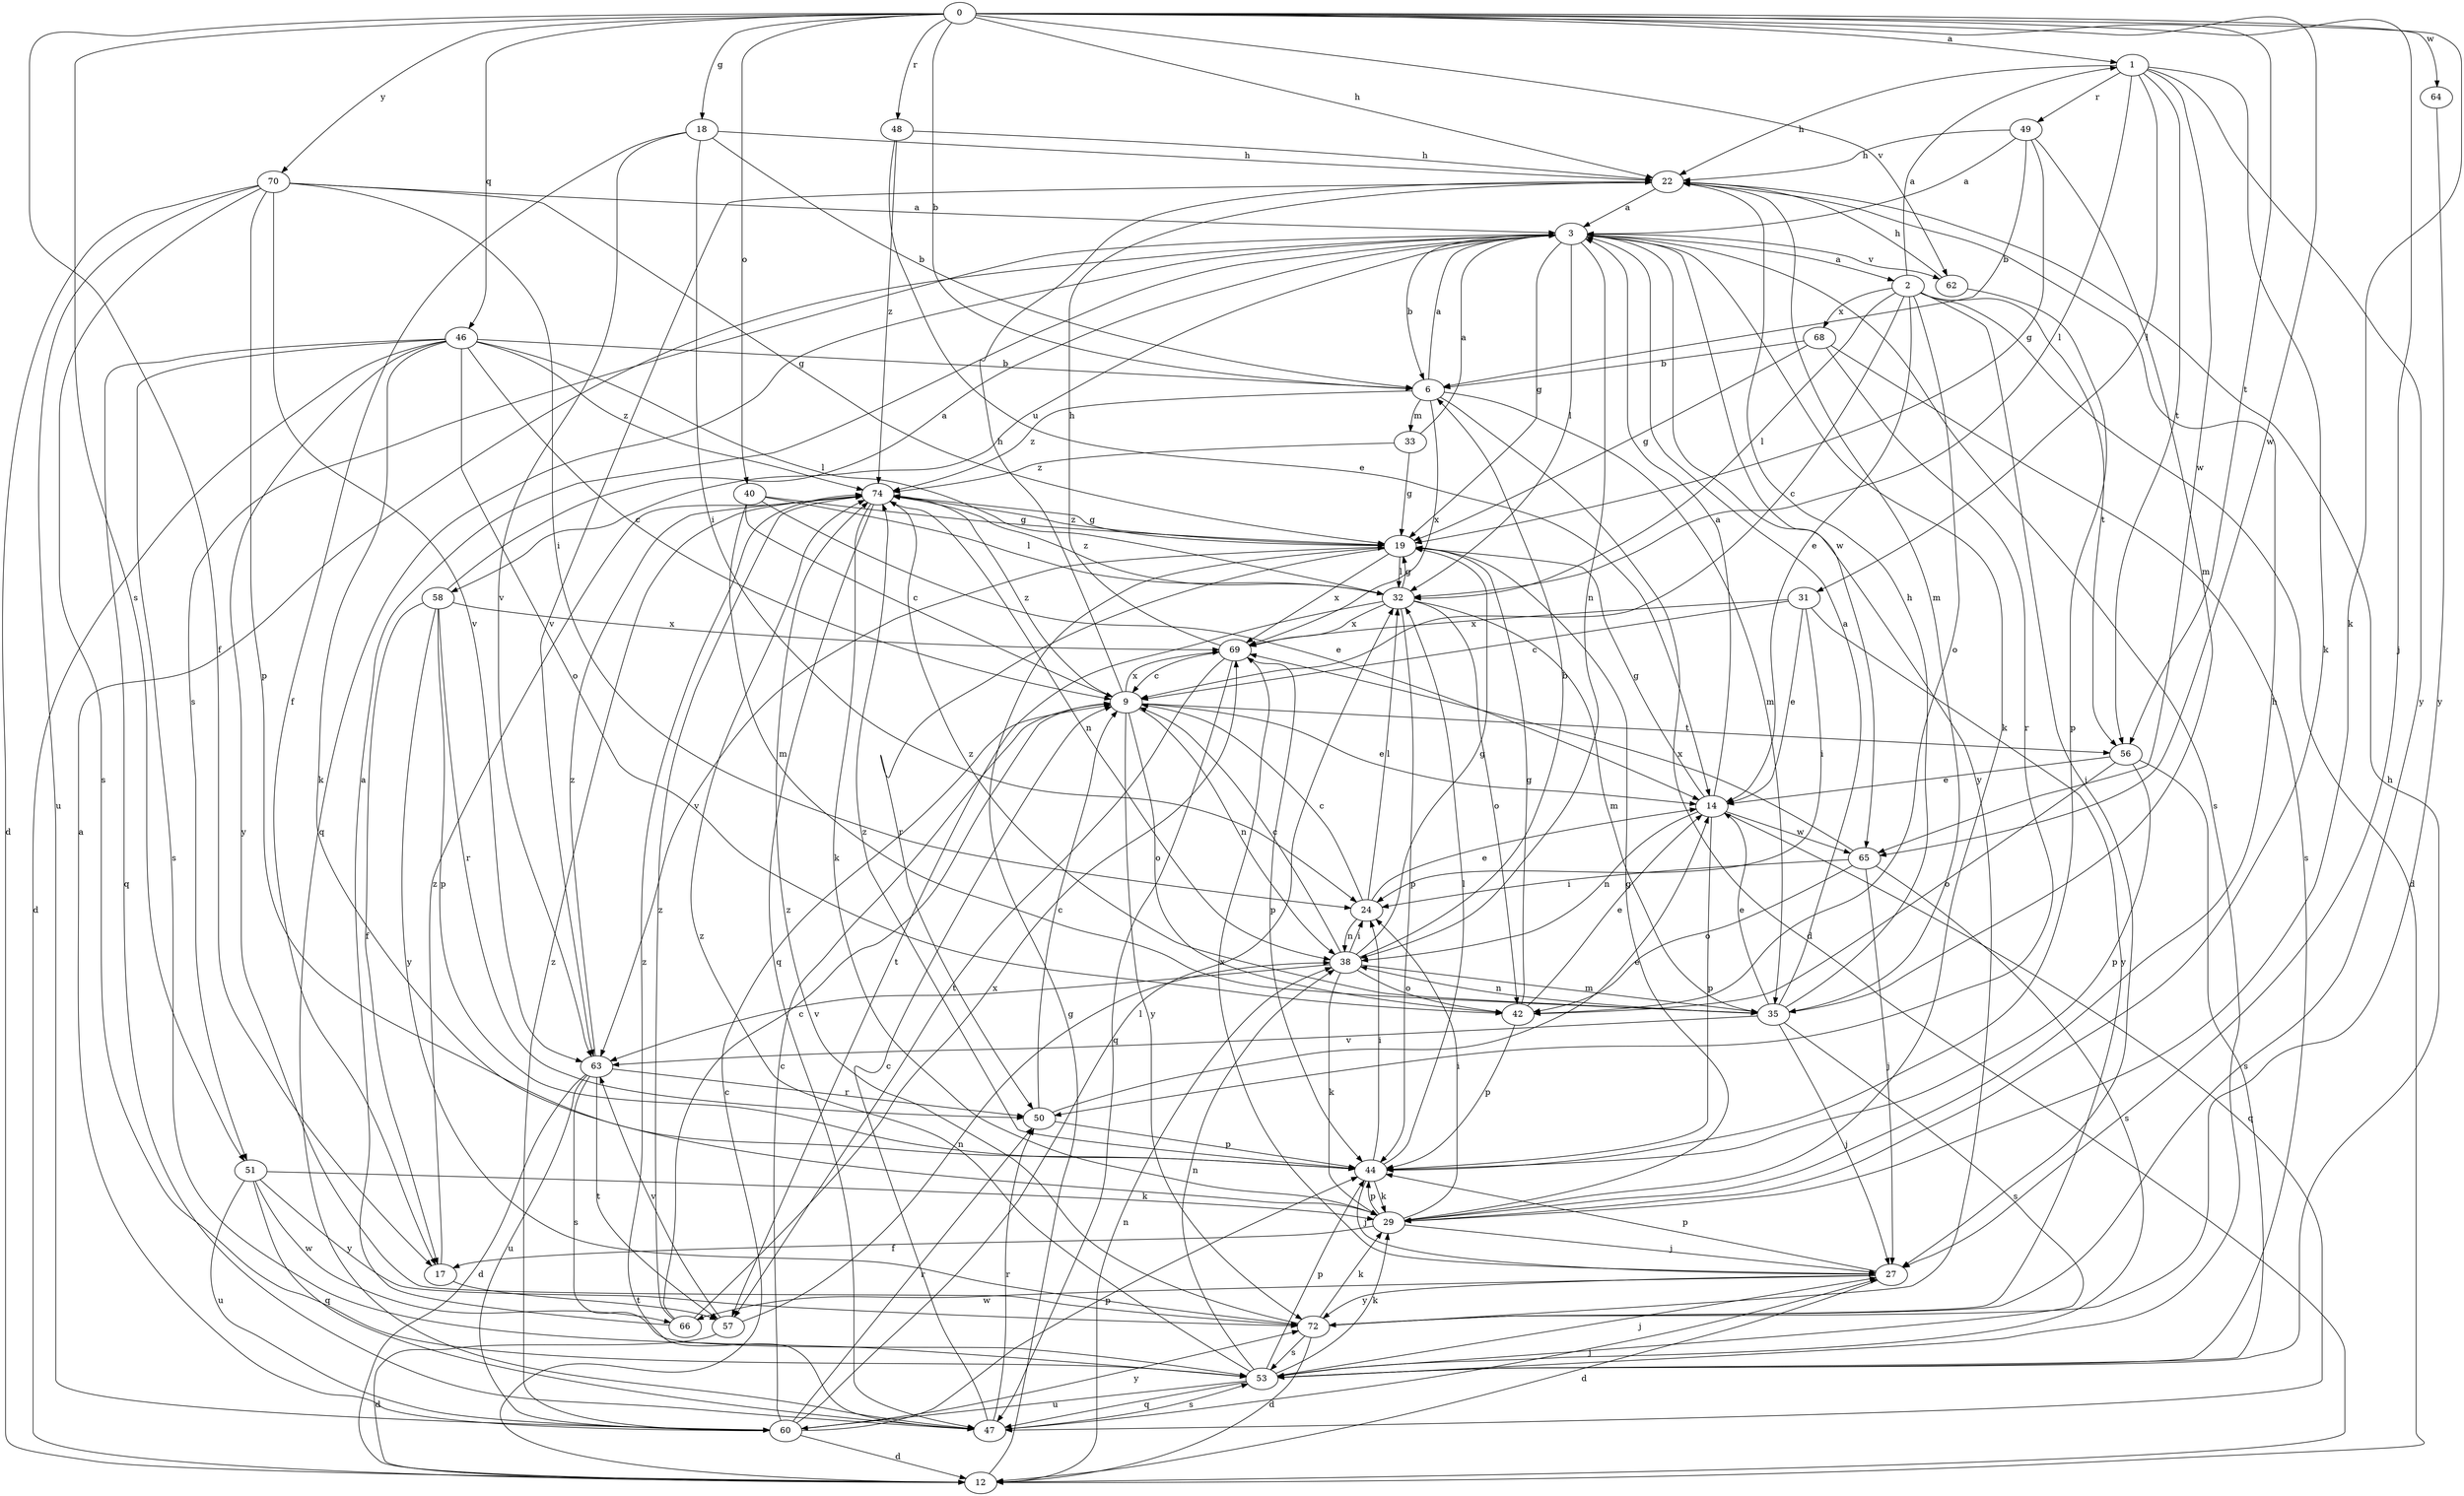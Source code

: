 strict digraph  {
0;
1;
2;
3;
6;
9;
12;
14;
17;
18;
19;
22;
24;
27;
29;
31;
32;
33;
35;
38;
40;
42;
44;
46;
47;
48;
49;
50;
51;
53;
56;
57;
58;
60;
62;
63;
64;
65;
66;
68;
69;
70;
72;
74;
0 -> 1  [label=a];
0 -> 6  [label=b];
0 -> 17  [label=f];
0 -> 18  [label=g];
0 -> 22  [label=h];
0 -> 27  [label=j];
0 -> 29  [label=k];
0 -> 40  [label=o];
0 -> 46  [label=q];
0 -> 48  [label=r];
0 -> 51  [label=s];
0 -> 56  [label=t];
0 -> 62  [label=v];
0 -> 64  [label=w];
0 -> 65  [label=w];
0 -> 70  [label=y];
1 -> 22  [label=h];
1 -> 29  [label=k];
1 -> 31  [label=l];
1 -> 32  [label=l];
1 -> 49  [label=r];
1 -> 56  [label=t];
1 -> 65  [label=w];
1 -> 72  [label=y];
2 -> 1  [label=a];
2 -> 9  [label=c];
2 -> 12  [label=d];
2 -> 14  [label=e];
2 -> 27  [label=j];
2 -> 32  [label=l];
2 -> 42  [label=o];
2 -> 56  [label=t];
2 -> 68  [label=x];
3 -> 2  [label=a];
3 -> 6  [label=b];
3 -> 19  [label=g];
3 -> 29  [label=k];
3 -> 32  [label=l];
3 -> 38  [label=n];
3 -> 47  [label=q];
3 -> 51  [label=s];
3 -> 53  [label=s];
3 -> 58  [label=u];
3 -> 62  [label=v];
3 -> 65  [label=w];
3 -> 72  [label=y];
6 -> 3  [label=a];
6 -> 12  [label=d];
6 -> 33  [label=m];
6 -> 35  [label=m];
6 -> 69  [label=x];
6 -> 74  [label=z];
9 -> 14  [label=e];
9 -> 22  [label=h];
9 -> 38  [label=n];
9 -> 42  [label=o];
9 -> 56  [label=t];
9 -> 69  [label=x];
9 -> 72  [label=y];
9 -> 74  [label=z];
12 -> 9  [label=c];
12 -> 19  [label=g];
12 -> 38  [label=n];
14 -> 3  [label=a];
14 -> 19  [label=g];
14 -> 38  [label=n];
14 -> 44  [label=p];
14 -> 47  [label=q];
14 -> 65  [label=w];
17 -> 57  [label=t];
17 -> 74  [label=z];
18 -> 6  [label=b];
18 -> 17  [label=f];
18 -> 22  [label=h];
18 -> 24  [label=i];
18 -> 63  [label=v];
19 -> 32  [label=l];
19 -> 50  [label=r];
19 -> 63  [label=v];
19 -> 69  [label=x];
19 -> 74  [label=z];
22 -> 3  [label=a];
22 -> 35  [label=m];
22 -> 63  [label=v];
24 -> 9  [label=c];
24 -> 14  [label=e];
24 -> 32  [label=l];
24 -> 38  [label=n];
27 -> 12  [label=d];
27 -> 44  [label=p];
27 -> 66  [label=w];
27 -> 69  [label=x];
27 -> 72  [label=y];
29 -> 17  [label=f];
29 -> 19  [label=g];
29 -> 22  [label=h];
29 -> 24  [label=i];
29 -> 27  [label=j];
29 -> 44  [label=p];
31 -> 9  [label=c];
31 -> 14  [label=e];
31 -> 24  [label=i];
31 -> 69  [label=x];
31 -> 72  [label=y];
32 -> 19  [label=g];
32 -> 35  [label=m];
32 -> 42  [label=o];
32 -> 44  [label=p];
32 -> 57  [label=t];
32 -> 69  [label=x];
32 -> 74  [label=z];
33 -> 3  [label=a];
33 -> 19  [label=g];
33 -> 74  [label=z];
35 -> 3  [label=a];
35 -> 14  [label=e];
35 -> 22  [label=h];
35 -> 27  [label=j];
35 -> 38  [label=n];
35 -> 53  [label=s];
35 -> 63  [label=v];
35 -> 74  [label=z];
38 -> 6  [label=b];
38 -> 9  [label=c];
38 -> 19  [label=g];
38 -> 24  [label=i];
38 -> 29  [label=k];
38 -> 35  [label=m];
38 -> 42  [label=o];
38 -> 63  [label=v];
40 -> 9  [label=c];
40 -> 14  [label=e];
40 -> 19  [label=g];
40 -> 32  [label=l];
40 -> 35  [label=m];
42 -> 14  [label=e];
42 -> 19  [label=g];
42 -> 44  [label=p];
44 -> 24  [label=i];
44 -> 27  [label=j];
44 -> 29  [label=k];
44 -> 32  [label=l];
44 -> 74  [label=z];
46 -> 6  [label=b];
46 -> 9  [label=c];
46 -> 12  [label=d];
46 -> 29  [label=k];
46 -> 32  [label=l];
46 -> 42  [label=o];
46 -> 47  [label=q];
46 -> 53  [label=s];
46 -> 72  [label=y];
46 -> 74  [label=z];
47 -> 9  [label=c];
47 -> 27  [label=j];
47 -> 50  [label=r];
47 -> 53  [label=s];
47 -> 74  [label=z];
48 -> 14  [label=e];
48 -> 22  [label=h];
48 -> 74  [label=z];
49 -> 3  [label=a];
49 -> 6  [label=b];
49 -> 19  [label=g];
49 -> 22  [label=h];
49 -> 35  [label=m];
50 -> 9  [label=c];
50 -> 14  [label=e];
50 -> 44  [label=p];
51 -> 29  [label=k];
51 -> 47  [label=q];
51 -> 60  [label=u];
51 -> 66  [label=w];
51 -> 72  [label=y];
53 -> 22  [label=h];
53 -> 27  [label=j];
53 -> 29  [label=k];
53 -> 38  [label=n];
53 -> 44  [label=p];
53 -> 47  [label=q];
53 -> 60  [label=u];
53 -> 74  [label=z];
56 -> 14  [label=e];
56 -> 42  [label=o];
56 -> 44  [label=p];
56 -> 53  [label=s];
57 -> 12  [label=d];
57 -> 38  [label=n];
57 -> 63  [label=v];
58 -> 3  [label=a];
58 -> 17  [label=f];
58 -> 44  [label=p];
58 -> 50  [label=r];
58 -> 69  [label=x];
58 -> 72  [label=y];
60 -> 3  [label=a];
60 -> 9  [label=c];
60 -> 12  [label=d];
60 -> 32  [label=l];
60 -> 44  [label=p];
60 -> 50  [label=r];
60 -> 72  [label=y];
60 -> 74  [label=z];
62 -> 22  [label=h];
62 -> 44  [label=p];
63 -> 12  [label=d];
63 -> 50  [label=r];
63 -> 53  [label=s];
63 -> 57  [label=t];
63 -> 60  [label=u];
63 -> 74  [label=z];
64 -> 72  [label=y];
65 -> 24  [label=i];
65 -> 27  [label=j];
65 -> 42  [label=o];
65 -> 53  [label=s];
65 -> 69  [label=x];
66 -> 3  [label=a];
66 -> 9  [label=c];
66 -> 69  [label=x];
66 -> 74  [label=z];
68 -> 6  [label=b];
68 -> 19  [label=g];
68 -> 50  [label=r];
68 -> 53  [label=s];
69 -> 9  [label=c];
69 -> 22  [label=h];
69 -> 44  [label=p];
69 -> 47  [label=q];
69 -> 57  [label=t];
70 -> 3  [label=a];
70 -> 12  [label=d];
70 -> 19  [label=g];
70 -> 24  [label=i];
70 -> 44  [label=p];
70 -> 53  [label=s];
70 -> 60  [label=u];
70 -> 63  [label=v];
72 -> 12  [label=d];
72 -> 29  [label=k];
72 -> 53  [label=s];
72 -> 74  [label=z];
74 -> 19  [label=g];
74 -> 29  [label=k];
74 -> 38  [label=n];
74 -> 47  [label=q];
}
